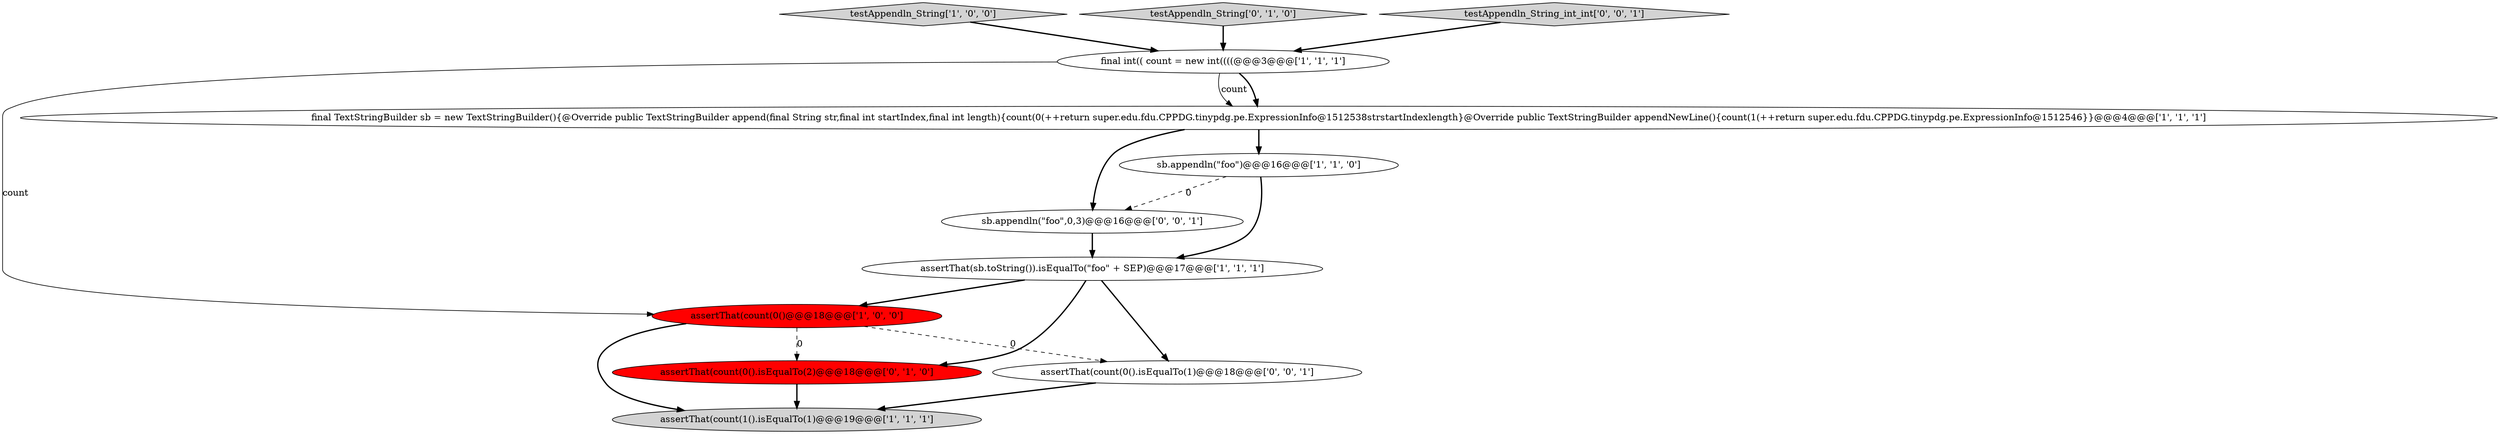digraph {
10 [style = filled, label = "sb.appendln(\"foo\",0,3)@@@16@@@['0', '0', '1']", fillcolor = white, shape = ellipse image = "AAA0AAABBB3BBB"];
7 [style = filled, label = "assertThat(count(0().isEqualTo(2)@@@18@@@['0', '1', '0']", fillcolor = red, shape = ellipse image = "AAA1AAABBB2BBB"];
6 [style = filled, label = "testAppendln_String['1', '0', '0']", fillcolor = lightgray, shape = diamond image = "AAA0AAABBB1BBB"];
2 [style = filled, label = "assertThat(count(0()@@@18@@@['1', '0', '0']", fillcolor = red, shape = ellipse image = "AAA1AAABBB1BBB"];
8 [style = filled, label = "testAppendln_String['0', '1', '0']", fillcolor = lightgray, shape = diamond image = "AAA0AAABBB2BBB"];
4 [style = filled, label = "sb.appendln(\"foo\")@@@16@@@['1', '1', '0']", fillcolor = white, shape = ellipse image = "AAA0AAABBB1BBB"];
5 [style = filled, label = "assertThat(count(1().isEqualTo(1)@@@19@@@['1', '1', '1']", fillcolor = lightgray, shape = ellipse image = "AAA0AAABBB1BBB"];
0 [style = filled, label = "assertThat(sb.toString()).isEqualTo(\"foo\" + SEP)@@@17@@@['1', '1', '1']", fillcolor = white, shape = ellipse image = "AAA0AAABBB1BBB"];
3 [style = filled, label = "final TextStringBuilder sb = new TextStringBuilder(){@Override public TextStringBuilder append(final String str,final int startIndex,final int length){count(0(++return super.edu.fdu.CPPDG.tinypdg.pe.ExpressionInfo@1512538strstartIndexlength}@Override public TextStringBuilder appendNewLine(){count(1(++return super.edu.fdu.CPPDG.tinypdg.pe.ExpressionInfo@1512546}}@@@4@@@['1', '1', '1']", fillcolor = white, shape = ellipse image = "AAA0AAABBB1BBB"];
11 [style = filled, label = "assertThat(count(0().isEqualTo(1)@@@18@@@['0', '0', '1']", fillcolor = white, shape = ellipse image = "AAA0AAABBB3BBB"];
9 [style = filled, label = "testAppendln_String_int_int['0', '0', '1']", fillcolor = lightgray, shape = diamond image = "AAA0AAABBB3BBB"];
1 [style = filled, label = "final int(( count = new int((((@@@3@@@['1', '1', '1']", fillcolor = white, shape = ellipse image = "AAA0AAABBB1BBB"];
1->3 [style = bold, label=""];
8->1 [style = bold, label=""];
6->1 [style = bold, label=""];
3->10 [style = bold, label=""];
0->11 [style = bold, label=""];
1->3 [style = solid, label="count"];
0->7 [style = bold, label=""];
2->5 [style = bold, label=""];
7->5 [style = bold, label=""];
11->5 [style = bold, label=""];
2->11 [style = dashed, label="0"];
9->1 [style = bold, label=""];
4->10 [style = dashed, label="0"];
2->7 [style = dashed, label="0"];
3->4 [style = bold, label=""];
10->0 [style = bold, label=""];
4->0 [style = bold, label=""];
0->2 [style = bold, label=""];
1->2 [style = solid, label="count"];
}
